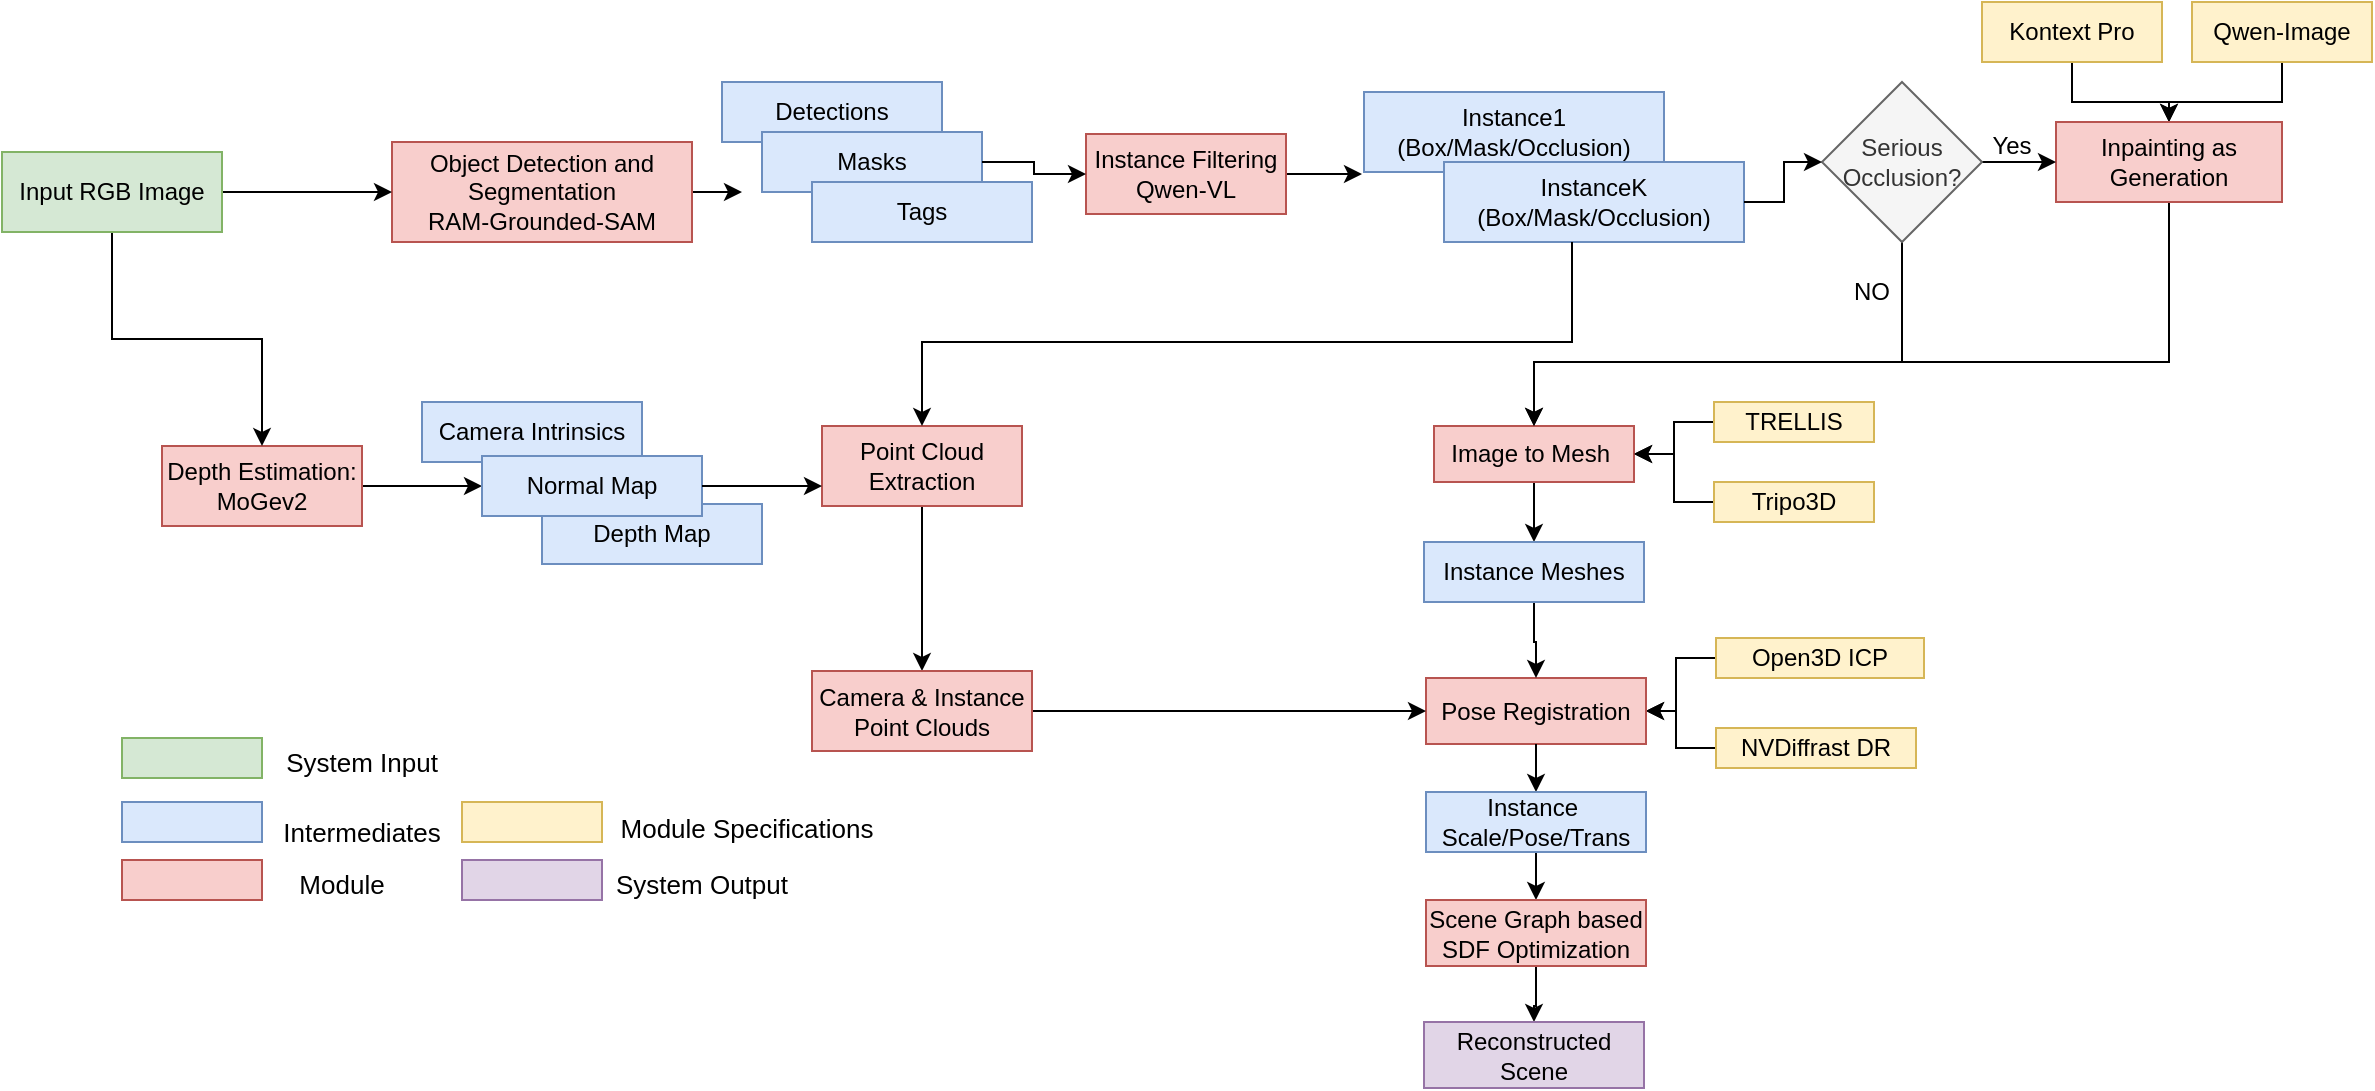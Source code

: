 <mxfile version="28.0.4">
  <diagram name="第 1 页" id="U4NkUbIg-iQdt0z-AqYp">
    <mxGraphModel dx="2111" dy="1098" grid="1" gridSize="10" guides="1" tooltips="1" connect="1" arrows="1" fold="1" page="1" pageScale="1" pageWidth="827" pageHeight="1169" math="0" shadow="0">
      <root>
        <mxCell id="0" />
        <mxCell id="1" parent="0" />
        <mxCell id="R5ETY8nXP_gzCzJxEglk-65" style="edgeStyle=orthogonalEdgeStyle;rounded=0;orthogonalLoop=1;jettySize=auto;html=1;" parent="1" source="TWbTmccekhhFHc_2XVgD-1" edge="1">
          <mxGeometry relative="1" as="geometry">
            <mxPoint x="190" y="375" as="targetPoint" />
          </mxGeometry>
        </mxCell>
        <mxCell id="TWbTmccekhhFHc_2XVgD-1" value="Object Detection and Segmentation&lt;br&gt;RAM-Grounded-SAM" style="rounded=0;whiteSpace=wrap;html=1;fillColor=#f8cecc;strokeColor=#b85450;" parent="1" vertex="1">
          <mxGeometry x="15" y="350" width="150" height="50" as="geometry" />
        </mxCell>
        <mxCell id="R5ETY8nXP_gzCzJxEglk-68" style="edgeStyle=orthogonalEdgeStyle;rounded=0;orthogonalLoop=1;jettySize=auto;html=1;" parent="1" source="TWbTmccekhhFHc_2XVgD-2" edge="1">
          <mxGeometry relative="1" as="geometry">
            <mxPoint x="500" y="366" as="targetPoint" />
          </mxGeometry>
        </mxCell>
        <mxCell id="TWbTmccekhhFHc_2XVgD-2" value="Instance Filtering&lt;br&gt;Qwen-VL" style="rounded=0;whiteSpace=wrap;html=1;fillColor=#f8cecc;strokeColor=#b85450;" parent="1" vertex="1">
          <mxGeometry x="362" y="346" width="100" height="40" as="geometry" />
        </mxCell>
        <mxCell id="R5ETY8nXP_gzCzJxEglk-50" value="" style="edgeStyle=orthogonalEdgeStyle;rounded=0;orthogonalLoop=1;jettySize=auto;html=1;" parent="1" source="TWbTmccekhhFHc_2XVgD-3" target="R5ETY8nXP_gzCzJxEglk-18" edge="1">
          <mxGeometry relative="1" as="geometry" />
        </mxCell>
        <mxCell id="TWbTmccekhhFHc_2XVgD-3" value="Depth Estimation: MoGev2" style="rounded=0;whiteSpace=wrap;html=1;fillColor=#f8cecc;strokeColor=#b85450;" parent="1" vertex="1">
          <mxGeometry x="-100" y="502" width="100" height="40" as="geometry" />
        </mxCell>
        <mxCell id="R5ETY8nXP_gzCzJxEglk-37" style="edgeStyle=orthogonalEdgeStyle;rounded=0;orthogonalLoop=1;jettySize=auto;html=1;entryX=0.5;entryY=0;entryDx=0;entryDy=0;" parent="1" source="R5ETY8nXP_gzCzJxEglk-1" target="R5ETY8nXP_gzCzJxEglk-23" edge="1">
          <mxGeometry relative="1" as="geometry" />
        </mxCell>
        <mxCell id="R5ETY8nXP_gzCzJxEglk-1" value="Kontext Pro" style="rounded=0;whiteSpace=wrap;html=1;fillColor=#fff2cc;strokeColor=#d6b656;" parent="1" vertex="1">
          <mxGeometry x="810" y="280" width="90" height="30" as="geometry" />
        </mxCell>
        <mxCell id="R5ETY8nXP_gzCzJxEglk-31" style="edgeStyle=orthogonalEdgeStyle;rounded=0;orthogonalLoop=1;jettySize=auto;html=1;" parent="1" source="R5ETY8nXP_gzCzJxEglk-5" target="R5ETY8nXP_gzCzJxEglk-24" edge="1">
          <mxGeometry relative="1" as="geometry" />
        </mxCell>
        <mxCell id="R5ETY8nXP_gzCzJxEglk-5" value="Open3D ICP" style="rounded=0;whiteSpace=wrap;html=1;fillColor=#fff2cc;strokeColor=#d6b656;" parent="1" vertex="1">
          <mxGeometry x="677" y="598" width="104" height="20" as="geometry" />
        </mxCell>
        <mxCell id="R5ETY8nXP_gzCzJxEglk-48" value="" style="edgeStyle=orthogonalEdgeStyle;rounded=0;orthogonalLoop=1;jettySize=auto;html=1;" parent="1" source="R5ETY8nXP_gzCzJxEglk-7" target="TWbTmccekhhFHc_2XVgD-1" edge="1">
          <mxGeometry relative="1" as="geometry" />
        </mxCell>
        <mxCell id="R5ETY8nXP_gzCzJxEglk-49" style="edgeStyle=orthogonalEdgeStyle;rounded=0;orthogonalLoop=1;jettySize=auto;html=1;" parent="1" source="R5ETY8nXP_gzCzJxEglk-7" target="TWbTmccekhhFHc_2XVgD-3" edge="1">
          <mxGeometry relative="1" as="geometry" />
        </mxCell>
        <mxCell id="R5ETY8nXP_gzCzJxEglk-7" value="Input RGB Image" style="rounded=0;whiteSpace=wrap;html=1;fillColor=#d5e8d4;strokeColor=#82b366;" parent="1" vertex="1">
          <mxGeometry x="-180" y="355" width="110" height="40" as="geometry" />
        </mxCell>
        <mxCell id="R5ETY8nXP_gzCzJxEglk-34" style="edgeStyle=orthogonalEdgeStyle;rounded=0;orthogonalLoop=1;jettySize=auto;html=1;" parent="1" source="R5ETY8nXP_gzCzJxEglk-12" target="R5ETY8nXP_gzCzJxEglk-13" edge="1">
          <mxGeometry relative="1" as="geometry" />
        </mxCell>
        <mxCell id="R5ETY8nXP_gzCzJxEglk-12" value="TRELLIS" style="rounded=0;whiteSpace=wrap;html=1;fillColor=#fff2cc;strokeColor=#d6b656;" parent="1" vertex="1">
          <mxGeometry x="676" y="480" width="80" height="20" as="geometry" />
        </mxCell>
        <mxCell id="9BweWPWZi2f9cECrFEio-7" value="" style="edgeStyle=orthogonalEdgeStyle;rounded=0;orthogonalLoop=1;jettySize=auto;html=1;" edge="1" parent="1" source="R5ETY8nXP_gzCzJxEglk-13" target="9BweWPWZi2f9cECrFEio-4">
          <mxGeometry relative="1" as="geometry" />
        </mxCell>
        <mxCell id="R5ETY8nXP_gzCzJxEglk-13" value="Image to Mesh&amp;nbsp;" style="rounded=0;whiteSpace=wrap;html=1;fillColor=#f8cecc;strokeColor=#b85450;" parent="1" vertex="1">
          <mxGeometry x="536" y="492" width="100" height="28" as="geometry" />
        </mxCell>
        <mxCell id="R5ETY8nXP_gzCzJxEglk-30" style="edgeStyle=orthogonalEdgeStyle;rounded=0;orthogonalLoop=1;jettySize=auto;html=1;entryX=1;entryY=0.5;entryDx=0;entryDy=0;" parent="1" source="R5ETY8nXP_gzCzJxEglk-14" target="R5ETY8nXP_gzCzJxEglk-24" edge="1">
          <mxGeometry relative="1" as="geometry" />
        </mxCell>
        <mxCell id="R5ETY8nXP_gzCzJxEglk-14" value="NVDiffrast DR" style="rounded=0;whiteSpace=wrap;html=1;fillColor=#fff2cc;strokeColor=#d6b656;" parent="1" vertex="1">
          <mxGeometry x="677" y="643" width="100" height="20" as="geometry" />
        </mxCell>
        <mxCell id="R5ETY8nXP_gzCzJxEglk-39" style="edgeStyle=orthogonalEdgeStyle;rounded=0;orthogonalLoop=1;jettySize=auto;html=1;entryX=0.5;entryY=0;entryDx=0;entryDy=0;" parent="1" source="R5ETY8nXP_gzCzJxEglk-22" target="R5ETY8nXP_gzCzJxEglk-23" edge="1">
          <mxGeometry relative="1" as="geometry" />
        </mxCell>
        <mxCell id="R5ETY8nXP_gzCzJxEglk-22" value="Qwen-Image" style="rounded=0;whiteSpace=wrap;html=1;fillColor=#fff2cc;strokeColor=#d6b656;" parent="1" vertex="1">
          <mxGeometry x="915" y="280" width="90" height="30" as="geometry" />
        </mxCell>
        <mxCell id="R5ETY8nXP_gzCzJxEglk-61" style="edgeStyle=orthogonalEdgeStyle;rounded=0;orthogonalLoop=1;jettySize=auto;html=1;entryX=0.5;entryY=0;entryDx=0;entryDy=0;" parent="1" source="R5ETY8nXP_gzCzJxEglk-23" target="R5ETY8nXP_gzCzJxEglk-13" edge="1">
          <mxGeometry relative="1" as="geometry">
            <Array as="points">
              <mxPoint x="904" y="460" />
              <mxPoint x="586" y="460" />
            </Array>
          </mxGeometry>
        </mxCell>
        <mxCell id="R5ETY8nXP_gzCzJxEglk-23" value="Inpainting as Generation" style="rounded=0;whiteSpace=wrap;html=1;fillColor=#f8cecc;strokeColor=#b85450;" parent="1" vertex="1">
          <mxGeometry x="847" y="340" width="113" height="40" as="geometry" />
        </mxCell>
        <mxCell id="R5ETY8nXP_gzCzJxEglk-57" value="" style="edgeStyle=orthogonalEdgeStyle;rounded=0;orthogonalLoop=1;jettySize=auto;html=1;exitX=0.5;exitY=1;exitDx=0;exitDy=0;" parent="1" source="9BweWPWZi2f9cECrFEio-10" target="R5ETY8nXP_gzCzJxEglk-56" edge="1">
          <mxGeometry relative="1" as="geometry" />
        </mxCell>
        <mxCell id="R5ETY8nXP_gzCzJxEglk-24" value="Pose Registration" style="rounded=0;whiteSpace=wrap;html=1;fillColor=#f8cecc;strokeColor=#b85450;" parent="1" vertex="1">
          <mxGeometry x="532" y="618" width="110" height="33" as="geometry" />
        </mxCell>
        <mxCell id="R5ETY8nXP_gzCzJxEglk-33" style="edgeStyle=orthogonalEdgeStyle;rounded=0;orthogonalLoop=1;jettySize=auto;html=1;" parent="1" source="R5ETY8nXP_gzCzJxEglk-32" target="R5ETY8nXP_gzCzJxEglk-13" edge="1">
          <mxGeometry relative="1" as="geometry" />
        </mxCell>
        <mxCell id="R5ETY8nXP_gzCzJxEglk-32" value="Tripo3D" style="rounded=0;whiteSpace=wrap;html=1;fillColor=#fff2cc;strokeColor=#d6b656;" parent="1" vertex="1">
          <mxGeometry x="676" y="520" width="80" height="20" as="geometry" />
        </mxCell>
        <mxCell id="R5ETY8nXP_gzCzJxEglk-42" style="edgeStyle=orthogonalEdgeStyle;rounded=0;orthogonalLoop=1;jettySize=auto;html=1;entryX=0.5;entryY=0;entryDx=0;entryDy=0;" parent="1" source="R5ETY8nXP_gzCzJxEglk-36" target="R5ETY8nXP_gzCzJxEglk-13" edge="1">
          <mxGeometry relative="1" as="geometry">
            <Array as="points">
              <mxPoint x="770" y="460" />
              <mxPoint x="586" y="460" />
            </Array>
          </mxGeometry>
        </mxCell>
        <mxCell id="R5ETY8nXP_gzCzJxEglk-60" value="" style="edgeStyle=orthogonalEdgeStyle;rounded=0;orthogonalLoop=1;jettySize=auto;html=1;" parent="1" source="R5ETY8nXP_gzCzJxEglk-36" target="R5ETY8nXP_gzCzJxEglk-23" edge="1">
          <mxGeometry relative="1" as="geometry" />
        </mxCell>
        <mxCell id="R5ETY8nXP_gzCzJxEglk-36" value="Serious Occlusion?" style="rhombus;whiteSpace=wrap;html=1;fillColor=#f5f5f5;fontColor=#333333;strokeColor=#666666;" parent="1" vertex="1">
          <mxGeometry x="730" y="320" width="80" height="80" as="geometry" />
        </mxCell>
        <mxCell id="R5ETY8nXP_gzCzJxEglk-40" value="" style="group" parent="1" vertex="1" connectable="0">
          <mxGeometry x="501" y="325" width="190" height="75" as="geometry" />
        </mxCell>
        <mxCell id="R5ETY8nXP_gzCzJxEglk-20" value="Instance1&lt;div&gt;(Box/Mask/Occlusion)&lt;/div&gt;" style="rounded=0;whiteSpace=wrap;html=1;fillColor=#dae8fc;strokeColor=#6c8ebf;" parent="R5ETY8nXP_gzCzJxEglk-40" vertex="1">
          <mxGeometry width="150" height="40" as="geometry" />
        </mxCell>
        <mxCell id="R5ETY8nXP_gzCzJxEglk-35" value="InstanceK&lt;div&gt;(Box/Mask/Occlusion)&lt;/div&gt;" style="rounded=0;whiteSpace=wrap;html=1;fillColor=#dae8fc;strokeColor=#6c8ebf;" parent="R5ETY8nXP_gzCzJxEglk-40" vertex="1">
          <mxGeometry x="40" y="35" width="150" height="40" as="geometry" />
        </mxCell>
        <mxCell id="R5ETY8nXP_gzCzJxEglk-41" value="" style="edgeStyle=orthogonalEdgeStyle;rounded=0;orthogonalLoop=1;jettySize=auto;html=1;" parent="1" source="R5ETY8nXP_gzCzJxEglk-35" target="R5ETY8nXP_gzCzJxEglk-36" edge="1">
          <mxGeometry relative="1" as="geometry" />
        </mxCell>
        <mxCell id="R5ETY8nXP_gzCzJxEglk-53" value="" style="edgeStyle=orthogonalEdgeStyle;rounded=0;orthogonalLoop=1;jettySize=auto;html=1;" parent="1" source="R5ETY8nXP_gzCzJxEglk-44" target="R5ETY8nXP_gzCzJxEglk-46" edge="1">
          <mxGeometry relative="1" as="geometry" />
        </mxCell>
        <mxCell id="R5ETY8nXP_gzCzJxEglk-44" value="Point Cloud Extraction" style="rounded=0;whiteSpace=wrap;html=1;fillColor=#f8cecc;strokeColor=#b85450;" parent="1" vertex="1">
          <mxGeometry x="230" y="492" width="100" height="40" as="geometry" />
        </mxCell>
        <mxCell id="R5ETY8nXP_gzCzJxEglk-45" style="edgeStyle=orthogonalEdgeStyle;rounded=0;orthogonalLoop=1;jettySize=auto;html=1;entryX=0.5;entryY=0;entryDx=0;entryDy=0;" parent="1" source="R5ETY8nXP_gzCzJxEglk-35" target="R5ETY8nXP_gzCzJxEglk-44" edge="1">
          <mxGeometry relative="1" as="geometry">
            <Array as="points">
              <mxPoint x="605" y="450" />
              <mxPoint x="280" y="450" />
            </Array>
          </mxGeometry>
        </mxCell>
        <mxCell id="R5ETY8nXP_gzCzJxEglk-55" style="edgeStyle=orthogonalEdgeStyle;rounded=0;orthogonalLoop=1;jettySize=auto;html=1;entryX=0;entryY=0.5;entryDx=0;entryDy=0;" parent="1" source="R5ETY8nXP_gzCzJxEglk-46" target="R5ETY8nXP_gzCzJxEglk-24" edge="1">
          <mxGeometry relative="1" as="geometry" />
        </mxCell>
        <mxCell id="R5ETY8nXP_gzCzJxEglk-46" value="Camera &amp;amp; Instance Point Clouds" style="rounded=0;whiteSpace=wrap;html=1;fillColor=#f8cecc;strokeColor=#b85450;" parent="1" vertex="1">
          <mxGeometry x="225" y="614.5" width="110" height="40" as="geometry" />
        </mxCell>
        <mxCell id="R5ETY8nXP_gzCzJxEglk-51" value="" style="group" parent="1" vertex="1" connectable="0">
          <mxGeometry x="30" y="480" width="170" height="81" as="geometry" />
        </mxCell>
        <mxCell id="R5ETY8nXP_gzCzJxEglk-15" value="Camera Intrinsics" style="rounded=0;whiteSpace=wrap;html=1;fillColor=#dae8fc;strokeColor=#6c8ebf;" parent="R5ETY8nXP_gzCzJxEglk-51" vertex="1">
          <mxGeometry width="110" height="30" as="geometry" />
        </mxCell>
        <mxCell id="R5ETY8nXP_gzCzJxEglk-17" value="Depth Map" style="rounded=0;whiteSpace=wrap;html=1;fillColor=#dae8fc;strokeColor=#6c8ebf;" parent="R5ETY8nXP_gzCzJxEglk-51" vertex="1">
          <mxGeometry x="60" y="51" width="110" height="30" as="geometry" />
        </mxCell>
        <mxCell id="R5ETY8nXP_gzCzJxEglk-18" value="Normal Map" style="rounded=0;whiteSpace=wrap;html=1;fillColor=#dae8fc;strokeColor=#6c8ebf;" parent="R5ETY8nXP_gzCzJxEglk-51" vertex="1">
          <mxGeometry x="30" y="27" width="110" height="30" as="geometry" />
        </mxCell>
        <mxCell id="R5ETY8nXP_gzCzJxEglk-52" style="edgeStyle=orthogonalEdgeStyle;rounded=0;orthogonalLoop=1;jettySize=auto;html=1;entryX=0;entryY=0.75;entryDx=0;entryDy=0;" parent="1" source="R5ETY8nXP_gzCzJxEglk-18" target="R5ETY8nXP_gzCzJxEglk-44" edge="1">
          <mxGeometry relative="1" as="geometry" />
        </mxCell>
        <mxCell id="R5ETY8nXP_gzCzJxEglk-59" value="" style="edgeStyle=orthogonalEdgeStyle;rounded=0;orthogonalLoop=1;jettySize=auto;html=1;" parent="1" source="R5ETY8nXP_gzCzJxEglk-56" target="R5ETY8nXP_gzCzJxEglk-58" edge="1">
          <mxGeometry relative="1" as="geometry" />
        </mxCell>
        <mxCell id="R5ETY8nXP_gzCzJxEglk-56" value="Scene Graph based SDF Optimization" style="rounded=0;whiteSpace=wrap;html=1;fillColor=#f8cecc;strokeColor=#b85450;" parent="1" vertex="1">
          <mxGeometry x="532" y="729" width="110" height="33" as="geometry" />
        </mxCell>
        <mxCell id="R5ETY8nXP_gzCzJxEglk-58" value="Reconstructed Scene" style="rounded=0;whiteSpace=wrap;html=1;fillColor=#e1d5e7;strokeColor=#9673a6;" parent="1" vertex="1">
          <mxGeometry x="531" y="790" width="110" height="33" as="geometry" />
        </mxCell>
        <mxCell id="R5ETY8nXP_gzCzJxEglk-66" value="" style="group" parent="1" vertex="1" connectable="0">
          <mxGeometry x="180" y="320" width="155" height="80" as="geometry" />
        </mxCell>
        <mxCell id="R5ETY8nXP_gzCzJxEglk-8" value="Detections" style="rounded=0;whiteSpace=wrap;html=1;fillColor=#dae8fc;strokeColor=#6c8ebf;" parent="R5ETY8nXP_gzCzJxEglk-66" vertex="1">
          <mxGeometry width="110" height="30" as="geometry" />
        </mxCell>
        <mxCell id="R5ETY8nXP_gzCzJxEglk-62" value="Masks" style="rounded=0;whiteSpace=wrap;html=1;fillColor=#dae8fc;strokeColor=#6c8ebf;" parent="R5ETY8nXP_gzCzJxEglk-66" vertex="1">
          <mxGeometry x="20" y="25" width="110" height="30" as="geometry" />
        </mxCell>
        <mxCell id="R5ETY8nXP_gzCzJxEglk-63" value="Tags" style="rounded=0;whiteSpace=wrap;html=1;fillColor=#dae8fc;strokeColor=#6c8ebf;" parent="R5ETY8nXP_gzCzJxEglk-66" vertex="1">
          <mxGeometry x="45" y="50" width="110" height="30" as="geometry" />
        </mxCell>
        <mxCell id="R5ETY8nXP_gzCzJxEglk-67" style="edgeStyle=orthogonalEdgeStyle;rounded=0;orthogonalLoop=1;jettySize=auto;html=1;entryX=0;entryY=0.5;entryDx=0;entryDy=0;" parent="1" source="R5ETY8nXP_gzCzJxEglk-62" target="TWbTmccekhhFHc_2XVgD-2" edge="1">
          <mxGeometry relative="1" as="geometry" />
        </mxCell>
        <mxCell id="R5ETY8nXP_gzCzJxEglk-69" value="Yes" style="text;strokeColor=none;align=center;fillColor=none;html=1;verticalAlign=middle;whiteSpace=wrap;rounded=0;" parent="1" vertex="1">
          <mxGeometry x="795" y="337" width="60" height="30" as="geometry" />
        </mxCell>
        <mxCell id="R5ETY8nXP_gzCzJxEglk-70" value="NO" style="text;strokeColor=none;align=center;fillColor=none;html=1;verticalAlign=middle;whiteSpace=wrap;rounded=0;" parent="1" vertex="1">
          <mxGeometry x="725" y="410" width="60" height="30" as="geometry" />
        </mxCell>
        <mxCell id="R5ETY8nXP_gzCzJxEglk-74" value="" style="rounded=0;whiteSpace=wrap;html=1;fillColor=#d5e8d4;strokeColor=#82b366;" parent="1" vertex="1">
          <mxGeometry x="-120" y="648" width="70" height="20" as="geometry" />
        </mxCell>
        <mxCell id="R5ETY8nXP_gzCzJxEglk-75" value="" style="rounded=0;whiteSpace=wrap;html=1;fillColor=#e1d5e7;strokeColor=#9673a6;" parent="1" vertex="1">
          <mxGeometry x="50" y="709" width="70" height="20" as="geometry" />
        </mxCell>
        <mxCell id="R5ETY8nXP_gzCzJxEglk-76" value="" style="rounded=0;whiteSpace=wrap;html=1;fillColor=#f8cecc;strokeColor=#b85450;" parent="1" vertex="1">
          <mxGeometry x="-120" y="709" width="70" height="20" as="geometry" />
        </mxCell>
        <mxCell id="R5ETY8nXP_gzCzJxEglk-77" value="" style="rounded=0;whiteSpace=wrap;html=1;fillColor=#dae8fc;strokeColor=#6c8ebf;" parent="1" vertex="1">
          <mxGeometry x="-120" y="680" width="70" height="20" as="geometry" />
        </mxCell>
        <mxCell id="R5ETY8nXP_gzCzJxEglk-78" value="" style="rounded=0;whiteSpace=wrap;html=1;fillColor=#fff2cc;strokeColor=#d6b656;" parent="1" vertex="1">
          <mxGeometry x="50" y="680" width="70" height="20" as="geometry" />
        </mxCell>
        <mxCell id="R5ETY8nXP_gzCzJxEglk-82" value="&lt;font style=&quot;font-size: 13px;&quot;&gt;System Input&lt;/font&gt;" style="text;strokeColor=none;align=center;fillColor=none;html=1;verticalAlign=middle;whiteSpace=wrap;rounded=0;" parent="1" vertex="1">
          <mxGeometry x="-40" y="644.5" width="80" height="30" as="geometry" />
        </mxCell>
        <mxCell id="R5ETY8nXP_gzCzJxEglk-83" value="&lt;font style=&quot;font-size: 13px;&quot;&gt;System Output&lt;/font&gt;" style="text;strokeColor=none;align=center;fillColor=none;html=1;verticalAlign=middle;whiteSpace=wrap;rounded=0;" parent="1" vertex="1">
          <mxGeometry x="125" y="706" width="90" height="30" as="geometry" />
        </mxCell>
        <mxCell id="R5ETY8nXP_gzCzJxEglk-84" value="&lt;font style=&quot;font-size: 13px;&quot;&gt;Intermediates&lt;/font&gt;" style="text;strokeColor=none;align=center;fillColor=none;html=1;verticalAlign=middle;whiteSpace=wrap;rounded=0;" parent="1" vertex="1">
          <mxGeometry x="-40" y="680" width="80" height="30" as="geometry" />
        </mxCell>
        <mxCell id="R5ETY8nXP_gzCzJxEglk-85" value="&lt;font style=&quot;font-size: 13px;&quot;&gt;Module&lt;/font&gt;" style="text;strokeColor=none;align=center;fillColor=none;html=1;verticalAlign=middle;whiteSpace=wrap;rounded=0;" parent="1" vertex="1">
          <mxGeometry x="-50" y="706" width="80" height="30" as="geometry" />
        </mxCell>
        <mxCell id="R5ETY8nXP_gzCzJxEglk-86" value="&lt;span style=&quot;font-size: 13px;&quot;&gt;Module Specifications&lt;/span&gt;" style="text;strokeColor=none;align=center;fillColor=none;html=1;verticalAlign=middle;whiteSpace=wrap;rounded=0;" parent="1" vertex="1">
          <mxGeometry x="125" y="678" width="135" height="30" as="geometry" />
        </mxCell>
        <mxCell id="9BweWPWZi2f9cECrFEio-9" style="edgeStyle=orthogonalEdgeStyle;rounded=0;orthogonalLoop=1;jettySize=auto;html=1;entryX=0.5;entryY=0;entryDx=0;entryDy=0;" edge="1" parent="1" source="9BweWPWZi2f9cECrFEio-4" target="R5ETY8nXP_gzCzJxEglk-24">
          <mxGeometry relative="1" as="geometry" />
        </mxCell>
        <mxCell id="9BweWPWZi2f9cECrFEio-4" value="Instance Meshes" style="rounded=0;whiteSpace=wrap;html=1;fillColor=#dae8fc;strokeColor=#6c8ebf;" vertex="1" parent="1">
          <mxGeometry x="531" y="550" width="110" height="30" as="geometry" />
        </mxCell>
        <mxCell id="9BweWPWZi2f9cECrFEio-11" value="" style="edgeStyle=orthogonalEdgeStyle;rounded=0;orthogonalLoop=1;jettySize=auto;html=1;exitX=0.5;exitY=1;exitDx=0;exitDy=0;" edge="1" parent="1" source="R5ETY8nXP_gzCzJxEglk-24" target="9BweWPWZi2f9cECrFEio-10">
          <mxGeometry relative="1" as="geometry">
            <mxPoint x="587" y="651" as="sourcePoint" />
            <mxPoint x="587" y="705" as="targetPoint" />
          </mxGeometry>
        </mxCell>
        <mxCell id="9BweWPWZi2f9cECrFEio-10" value="Instance&amp;nbsp;&lt;br&gt;Scale/Pose/Trans" style="rounded=0;whiteSpace=wrap;html=1;fillColor=#dae8fc;strokeColor=#6c8ebf;" vertex="1" parent="1">
          <mxGeometry x="532" y="675" width="110" height="30" as="geometry" />
        </mxCell>
      </root>
    </mxGraphModel>
  </diagram>
</mxfile>
